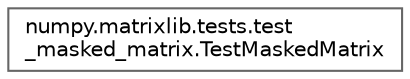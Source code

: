 digraph "Graphical Class Hierarchy"
{
 // LATEX_PDF_SIZE
  bgcolor="transparent";
  edge [fontname=Helvetica,fontsize=10,labelfontname=Helvetica,labelfontsize=10];
  node [fontname=Helvetica,fontsize=10,shape=box,height=0.2,width=0.4];
  rankdir="LR";
  Node0 [id="Node000000",label="numpy.matrixlib.tests.test\l_masked_matrix.TestMaskedMatrix",height=0.2,width=0.4,color="grey40", fillcolor="white", style="filled",URL="$d4/db8/classnumpy_1_1matrixlib_1_1tests_1_1test__masked__matrix_1_1TestMaskedMatrix.html",tooltip=" "];
}
